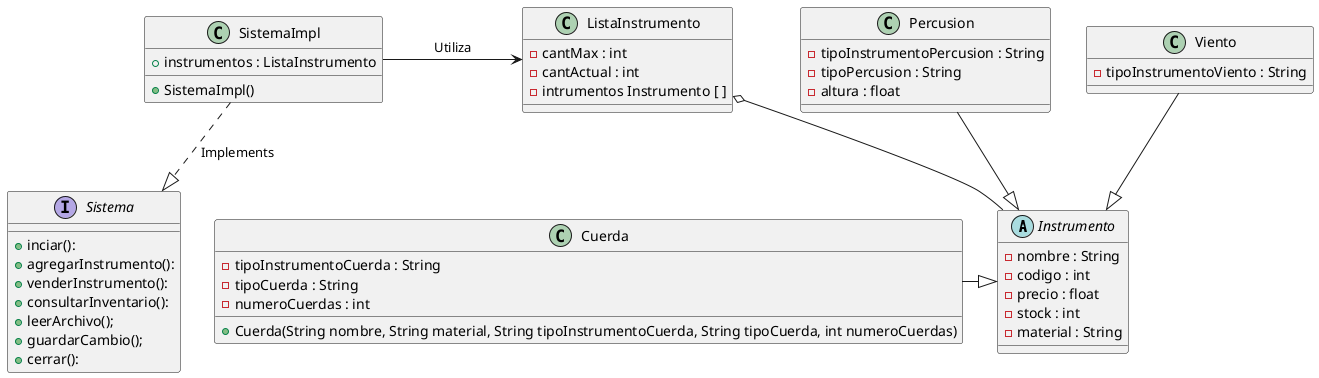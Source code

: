 @startuml
abstract Instrumento {
-nombre : String
-codigo : int
-precio : float
-stock : int
-material : String
}
Class Percusion {
-tipoInstrumentoPercusion : String
-tipoPercusion : String
-altura : float
}
Class Cuerda{
-tipoInstrumentoCuerda : String
-tipoCuerda : String
-numeroCuerdas : int
+Cuerda(String nombre, String material, String tipoInstrumentoCuerda, String tipoCuerda, int numeroCuerdas)
}
Class Viento{
-tipoInstrumentoViento : String
}
Class Sistema {
}
Class ListaInstrumento {
-cantMax : int
-cantActual : int
-intrumentos Instrumento [ ]
}

Class SistemaImpl {
+instrumentos : ListaInstrumento
+SistemaImpl()
}
interface Sistema {
+inciar():
+agregarInstrumento():
+venderInstrumento():
+consultarInventario():
+leerArchivo();
+guardarCambio();
+cerrar():
}

Viento --|> Instrumento
Cuerda -|> Instrumento
Percusion --|> Instrumento
ListaInstrumento o-- Instrumento
SistemaImpl->ListaInstrumento : Utiliza
SistemaImpl -.|> Sistema : Implements

@enduml